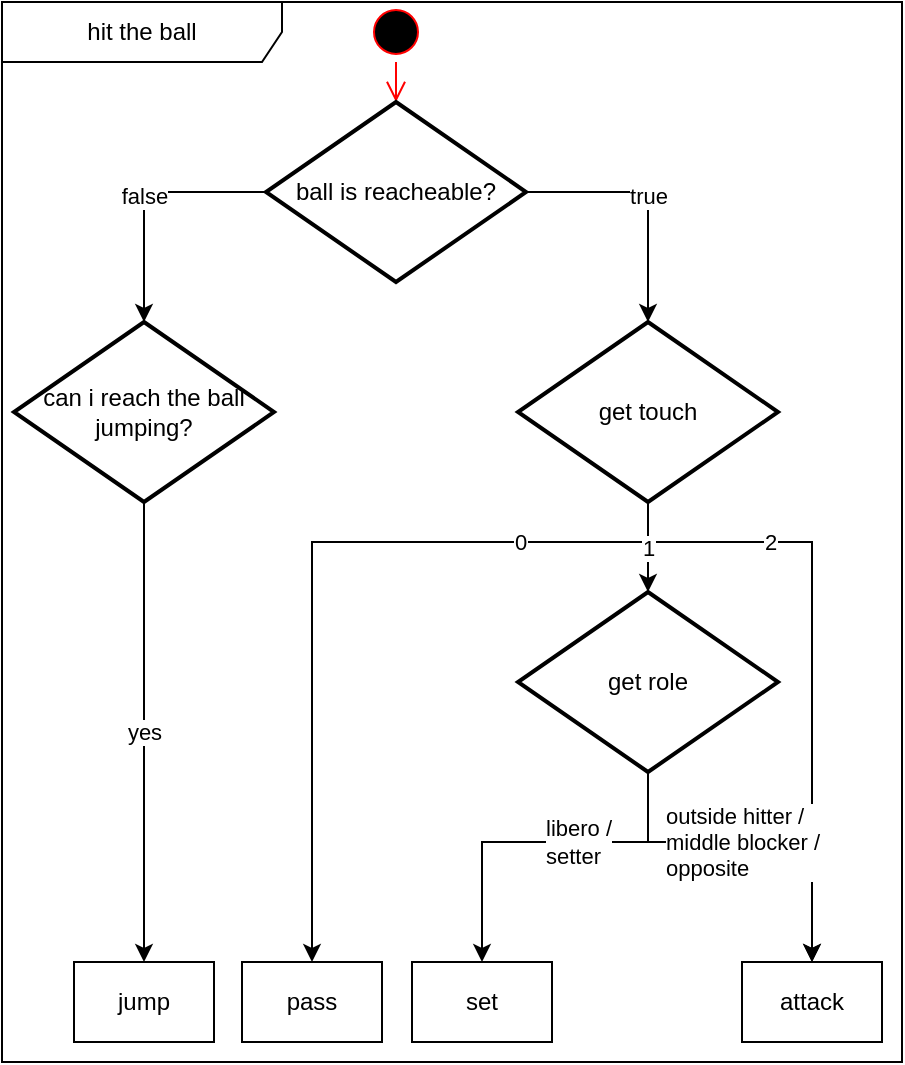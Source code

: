 <mxfile pages="1" version="11.2.5" type="device"><diagram id="eKWF7RJXT1cke-6vsnJ0" name="Page-1"><mxGraphModel dx="630" dy="768" grid="1" gridSize="10" guides="1" tooltips="1" connect="1" arrows="1" fold="1" page="0" pageScale="1" pageWidth="827" pageHeight="1169" math="0" shadow="0"><root><mxCell id="0"/><mxCell id="1" parent="0"/><mxCell id="Ck7tO_PgvUv4vr6AzTIq-21" value="hit the ball" style="shape=umlFrame;whiteSpace=wrap;html=1;width=140;height=30;" parent="1" vertex="1"><mxGeometry x="80" y="-140" width="450" height="530" as="geometry"/></mxCell><mxCell id="N31I-VD7EX7db8rTd-2V-18" value="yes" style="edgeStyle=orthogonalEdgeStyle;rounded=0;orthogonalLoop=1;jettySize=auto;html=1;exitX=0.5;exitY=1;exitDx=0;exitDy=0;exitPerimeter=0;" parent="1" source="Ck7tO_PgvUv4vr6AzTIq-4" target="N31I-VD7EX7db8rTd-2V-15" edge="1"><mxGeometry relative="1" as="geometry"/></mxCell><mxCell id="Ck7tO_PgvUv4vr6AzTIq-4" value="can i reach the ball jumping?" style="strokeWidth=2;html=1;shape=mxgraph.flowchart.decision;whiteSpace=wrap;" parent="1" vertex="1"><mxGeometry x="86" y="20" width="130" height="90" as="geometry"/></mxCell><mxCell id="WEdASLVPeg8-vBGGi1UE-1" value="" style="ellipse;html=1;shape=startState;fillColor=#000000;strokeColor=#ff0000;" parent="1" vertex="1"><mxGeometry x="262.0" y="-140" width="30" height="30" as="geometry"/></mxCell><mxCell id="WEdASLVPeg8-vBGGi1UE-2" value="" style="edgeStyle=orthogonalEdgeStyle;html=1;verticalAlign=bottom;endArrow=open;endSize=8;strokeColor=#ff0000;rounded=0;" parent="1" source="WEdASLVPeg8-vBGGi1UE-1" target="fJo-oRV_xAVY1mh84P_V-7" edge="1"><mxGeometry relative="1" as="geometry"><mxPoint x="250" y="135" as="targetPoint"/></mxGeometry></mxCell><mxCell id="N31I-VD7EX7db8rTd-2V-3" value="true" style="edgeStyle=orthogonalEdgeStyle;rounded=0;orthogonalLoop=1;jettySize=auto;html=1;exitX=1;exitY=0.5;exitDx=0;exitDy=0;exitPerimeter=0;" parent="1" source="fJo-oRV_xAVY1mh84P_V-7" target="N31I-VD7EX7db8rTd-2V-1" edge="1"><mxGeometry relative="1" as="geometry"/></mxCell><mxCell id="fJo-oRV_xAVY1mh84P_V-7" value="ball is reacheable?" style="strokeWidth=2;html=1;shape=mxgraph.flowchart.decision;whiteSpace=wrap;" parent="1" vertex="1"><mxGeometry x="212" y="-90" width="130" height="90" as="geometry"/></mxCell><mxCell id="fJo-oRV_xAVY1mh84P_V-8" value="false" style="endArrow=classic;html=1;rounded=0;edgeStyle=orthogonalEdgeStyle;" parent="1" source="fJo-oRV_xAVY1mh84P_V-7" target="Ck7tO_PgvUv4vr6AzTIq-4" edge="1"><mxGeometry width="50" height="50" relative="1" as="geometry"><mxPoint x="-370" y="580" as="sourcePoint"/><mxPoint x="-320" y="530" as="targetPoint"/><Array as="points"><mxPoint x="151" y="-45"/></Array></mxGeometry></mxCell><mxCell id="N31I-VD7EX7db8rTd-2V-7" value="0" style="edgeStyle=orthogonalEdgeStyle;rounded=0;orthogonalLoop=1;jettySize=auto;html=1;exitX=0.5;exitY=1;exitDx=0;exitDy=0;exitPerimeter=0;entryX=0.5;entryY=0;entryDx=0;entryDy=0;" parent="1" source="N31I-VD7EX7db8rTd-2V-1" target="N31I-VD7EX7db8rTd-2V-4" edge="1"><mxGeometry x="-0.579" relative="1" as="geometry"><Array as="points"><mxPoint x="403" y="130"/><mxPoint x="235" y="130"/></Array><mxPoint as="offset"/></mxGeometry></mxCell><mxCell id="N31I-VD7EX7db8rTd-2V-8" value="2" style="edgeStyle=orthogonalEdgeStyle;rounded=0;orthogonalLoop=1;jettySize=auto;html=1;exitX=0.5;exitY=1;exitDx=0;exitDy=0;exitPerimeter=0;entryX=0.5;entryY=0;entryDx=0;entryDy=0;" parent="1" source="N31I-VD7EX7db8rTd-2V-1" target="N31I-VD7EX7db8rTd-2V-13" edge="1"><mxGeometry x="-0.485" relative="1" as="geometry"><mxPoint x="525.176" y="179.647" as="targetPoint"/><Array as="points"><mxPoint x="403" y="130"/><mxPoint x="485" y="130"/></Array><mxPoint as="offset"/></mxGeometry></mxCell><mxCell id="N31I-VD7EX7db8rTd-2V-9" value="1" style="edgeStyle=orthogonalEdgeStyle;rounded=0;orthogonalLoop=1;jettySize=auto;html=1;exitX=0.5;exitY=1;exitDx=0;exitDy=0;exitPerimeter=0;entryX=0.5;entryY=0;entryDx=0;entryDy=0;entryPerimeter=0;" parent="1" source="N31I-VD7EX7db8rTd-2V-1" target="N31I-VD7EX7db8rTd-2V-6" edge="1"><mxGeometry relative="1" as="geometry"/></mxCell><mxCell id="N31I-VD7EX7db8rTd-2V-1" value="get touch" style="strokeWidth=2;html=1;shape=mxgraph.flowchart.decision;whiteSpace=wrap;" parent="1" vertex="1"><mxGeometry x="338.0" y="20" width="130" height="90" as="geometry"/></mxCell><mxCell id="N31I-VD7EX7db8rTd-2V-4" value="pass" style="rounded=0;whiteSpace=wrap;html=1;" parent="1" vertex="1"><mxGeometry x="200" y="340" width="70" height="40" as="geometry"/></mxCell><mxCell id="N31I-VD7EX7db8rTd-2V-12" value="libero /&lt;br&gt;setter" style="edgeStyle=orthogonalEdgeStyle;rounded=0;orthogonalLoop=1;jettySize=auto;html=1;exitX=0.5;exitY=1;exitDx=0;exitDy=0;exitPerimeter=0;entryX=0.5;entryY=0;entryDx=0;entryDy=0;align=left;" parent="1" source="N31I-VD7EX7db8rTd-2V-6" target="N31I-VD7EX7db8rTd-2V-11" edge="1"><mxGeometry x="-0.01" relative="1" as="geometry"><Array as="points"><mxPoint x="403" y="280"/><mxPoint x="320" y="280"/></Array><mxPoint as="offset"/></mxGeometry></mxCell><mxCell id="N31I-VD7EX7db8rTd-2V-14" value="outside hitter /&lt;br&gt;middle blocker /&lt;br&gt;opposite" style="edgeStyle=orthogonalEdgeStyle;rounded=0;orthogonalLoop=1;jettySize=auto;html=1;exitX=0.5;exitY=1;exitDx=0;exitDy=0;exitPerimeter=0;entryX=0.5;entryY=0;entryDx=0;entryDy=0;align=left;" parent="1" source="N31I-VD7EX7db8rTd-2V-6" target="N31I-VD7EX7db8rTd-2V-13" edge="1"><mxGeometry x="-0.605" y="7" relative="1" as="geometry"><Array as="points"><mxPoint x="403" y="280"/><mxPoint x="485" y="280"/></Array><mxPoint x="7" y="7" as="offset"/></mxGeometry></mxCell><mxCell id="N31I-VD7EX7db8rTd-2V-6" value="get role" style="strokeWidth=2;html=1;shape=mxgraph.flowchart.decision;whiteSpace=wrap;" parent="1" vertex="1"><mxGeometry x="338" y="155" width="130" height="90" as="geometry"/></mxCell><mxCell id="N31I-VD7EX7db8rTd-2V-11" value="set" style="rounded=0;whiteSpace=wrap;html=1;" parent="1" vertex="1"><mxGeometry x="285" y="340" width="70" height="40" as="geometry"/></mxCell><mxCell id="N31I-VD7EX7db8rTd-2V-13" value="attack" style="rounded=0;whiteSpace=wrap;html=1;" parent="1" vertex="1"><mxGeometry x="450" y="340" width="70" height="40" as="geometry"/></mxCell><mxCell id="N31I-VD7EX7db8rTd-2V-15" value="jump" style="rounded=0;whiteSpace=wrap;html=1;" parent="1" vertex="1"><mxGeometry x="116" y="340" width="70" height="40" as="geometry"/></mxCell></root></mxGraphModel></diagram></mxfile>